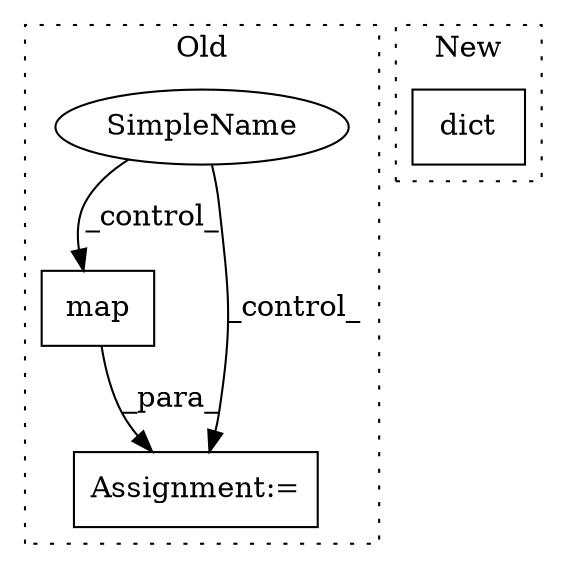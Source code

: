 digraph G {
subgraph cluster0 {
1 [label="map" a="32" s="10318,10347" l="4,1" shape="box"];
3 [label="Assignment:=" a="7" s="10312" l="1" shape="box"];
4 [label="SimpleName" a="42" s="" l="" shape="ellipse"];
label = "Old";
style="dotted";
}
subgraph cluster1 {
2 [label="dict" a="32" s="10338,10497" l="23,-10" shape="box"];
label = "New";
style="dotted";
}
1 -> 3 [label="_para_"];
4 -> 1 [label="_control_"];
4 -> 3 [label="_control_"];
}